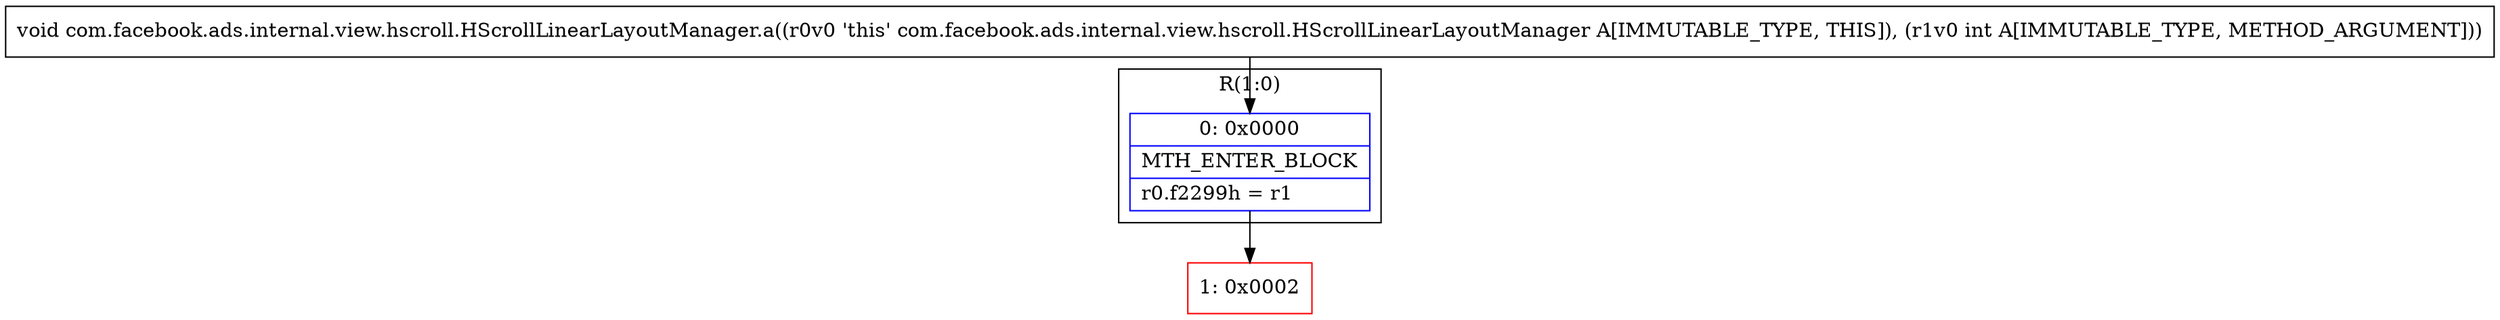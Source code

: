 digraph "CFG forcom.facebook.ads.internal.view.hscroll.HScrollLinearLayoutManager.a(I)V" {
subgraph cluster_Region_872211750 {
label = "R(1:0)";
node [shape=record,color=blue];
Node_0 [shape=record,label="{0\:\ 0x0000|MTH_ENTER_BLOCK\l|r0.f2299h = r1\l}"];
}
Node_1 [shape=record,color=red,label="{1\:\ 0x0002}"];
MethodNode[shape=record,label="{void com.facebook.ads.internal.view.hscroll.HScrollLinearLayoutManager.a((r0v0 'this' com.facebook.ads.internal.view.hscroll.HScrollLinearLayoutManager A[IMMUTABLE_TYPE, THIS]), (r1v0 int A[IMMUTABLE_TYPE, METHOD_ARGUMENT])) }"];
MethodNode -> Node_0;
Node_0 -> Node_1;
}

